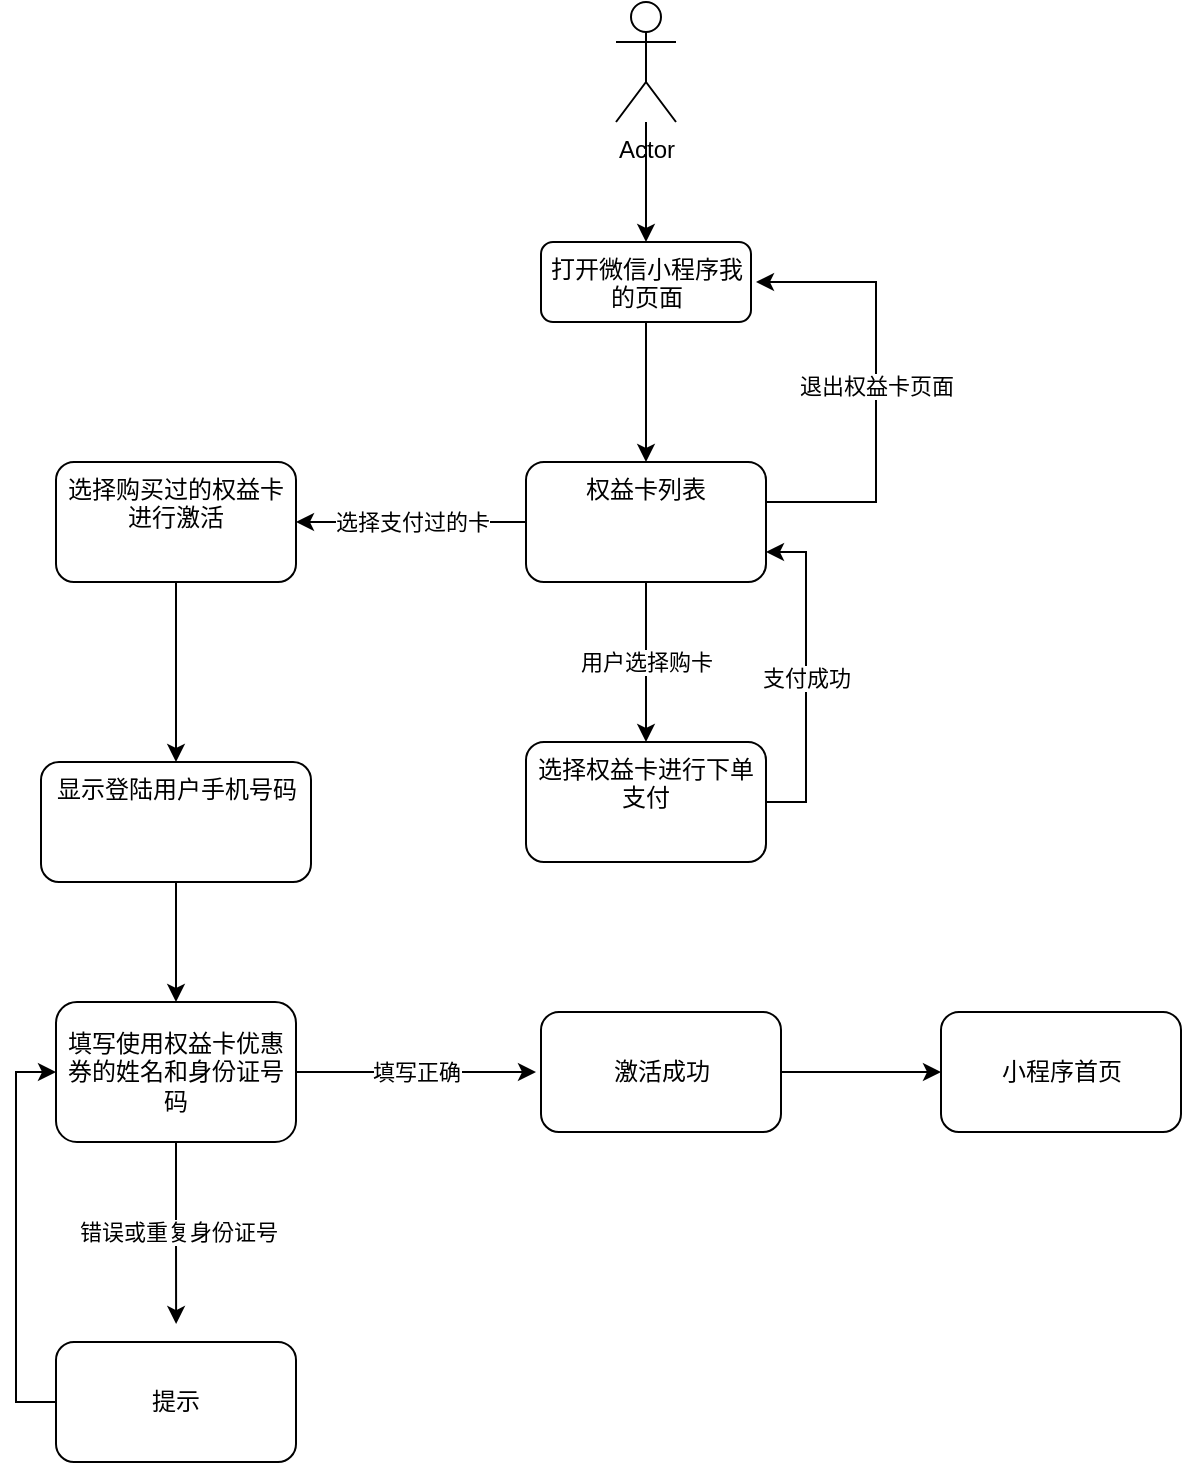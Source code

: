 <mxfile version="21.1.7" type="github">
  <diagram name="第 1 页" id="4XB7JFKkOnBG5gGi_P8B">
    <mxGraphModel dx="1416" dy="735" grid="1" gridSize="10" guides="1" tooltips="1" connect="1" arrows="1" fold="1" page="1" pageScale="1" pageWidth="827" pageHeight="1169" math="0" shadow="0">
      <root>
        <mxCell id="0" />
        <mxCell id="1" parent="0" />
        <mxCell id="mW4Ink5AOVUGKcEt3jjE-3" value="" style="edgeStyle=orthogonalEdgeStyle;rounded=0;orthogonalLoop=1;jettySize=auto;html=1;" edge="1" parent="1" source="mW4Ink5AOVUGKcEt3jjE-1" target="mW4Ink5AOVUGKcEt3jjE-2">
          <mxGeometry relative="1" as="geometry" />
        </mxCell>
        <mxCell id="mW4Ink5AOVUGKcEt3jjE-1" value="Actor" style="shape=umlActor;verticalLabelPosition=bottom;verticalAlign=top;html=1;outlineConnect=0;" vertex="1" parent="1">
          <mxGeometry x="370" y="30" width="30" height="60" as="geometry" />
        </mxCell>
        <mxCell id="mW4Ink5AOVUGKcEt3jjE-5" value="" style="edgeStyle=orthogonalEdgeStyle;rounded=0;orthogonalLoop=1;jettySize=auto;html=1;" edge="1" parent="1" source="mW4Ink5AOVUGKcEt3jjE-2" target="mW4Ink5AOVUGKcEt3jjE-4">
          <mxGeometry relative="1" as="geometry" />
        </mxCell>
        <mxCell id="mW4Ink5AOVUGKcEt3jjE-2" value="打开微信小程序我的页面" style="rounded=1;whiteSpace=wrap;html=1;verticalAlign=top;" vertex="1" parent="1">
          <mxGeometry x="332.5" y="150" width="105" height="40" as="geometry" />
        </mxCell>
        <mxCell id="mW4Ink5AOVUGKcEt3jjE-7" value="用户选择购卡" style="edgeStyle=orthogonalEdgeStyle;rounded=0;orthogonalLoop=1;jettySize=auto;html=1;" edge="1" parent="1" source="mW4Ink5AOVUGKcEt3jjE-4" target="mW4Ink5AOVUGKcEt3jjE-6">
          <mxGeometry relative="1" as="geometry" />
        </mxCell>
        <mxCell id="mW4Ink5AOVUGKcEt3jjE-11" value="选择支付过的卡" style="edgeStyle=orthogonalEdgeStyle;rounded=0;orthogonalLoop=1;jettySize=auto;html=1;" edge="1" parent="1" source="mW4Ink5AOVUGKcEt3jjE-4" target="mW4Ink5AOVUGKcEt3jjE-10">
          <mxGeometry relative="1" as="geometry" />
        </mxCell>
        <mxCell id="mW4Ink5AOVUGKcEt3jjE-32" value="退出权益卡页面" style="edgeStyle=orthogonalEdgeStyle;rounded=0;orthogonalLoop=1;jettySize=auto;html=1;" edge="1" parent="1" source="mW4Ink5AOVUGKcEt3jjE-4">
          <mxGeometry x="0.004" relative="1" as="geometry">
            <mxPoint x="440" y="170" as="targetPoint" />
            <Array as="points">
              <mxPoint x="500" y="280" />
              <mxPoint x="500" y="170" />
            </Array>
            <mxPoint as="offset" />
          </mxGeometry>
        </mxCell>
        <mxCell id="mW4Ink5AOVUGKcEt3jjE-4" value="权益卡列表" style="whiteSpace=wrap;html=1;verticalAlign=top;rounded=1;" vertex="1" parent="1">
          <mxGeometry x="325" y="260" width="120" height="60" as="geometry" />
        </mxCell>
        <mxCell id="mW4Ink5AOVUGKcEt3jjE-16" value="支付成功" style="edgeStyle=orthogonalEdgeStyle;rounded=0;orthogonalLoop=1;jettySize=auto;html=1;entryX=1;entryY=0.75;entryDx=0;entryDy=0;" edge="1" parent="1" source="mW4Ink5AOVUGKcEt3jjE-6" target="mW4Ink5AOVUGKcEt3jjE-4">
          <mxGeometry relative="1" as="geometry">
            <Array as="points">
              <mxPoint x="465" y="430" />
              <mxPoint x="465" y="305" />
            </Array>
          </mxGeometry>
        </mxCell>
        <mxCell id="mW4Ink5AOVUGKcEt3jjE-6" value="选择权益卡进行下单支付" style="whiteSpace=wrap;html=1;verticalAlign=top;rounded=1;" vertex="1" parent="1">
          <mxGeometry x="325" y="400" width="120" height="60" as="geometry" />
        </mxCell>
        <mxCell id="mW4Ink5AOVUGKcEt3jjE-13" value="" style="edgeStyle=orthogonalEdgeStyle;rounded=0;orthogonalLoop=1;jettySize=auto;html=1;" edge="1" parent="1" source="mW4Ink5AOVUGKcEt3jjE-10" target="mW4Ink5AOVUGKcEt3jjE-12">
          <mxGeometry relative="1" as="geometry" />
        </mxCell>
        <mxCell id="mW4Ink5AOVUGKcEt3jjE-10" value="选择购买过的权益卡进行激活" style="whiteSpace=wrap;html=1;verticalAlign=top;rounded=1;" vertex="1" parent="1">
          <mxGeometry x="90" y="260" width="120" height="60" as="geometry" />
        </mxCell>
        <mxCell id="mW4Ink5AOVUGKcEt3jjE-24" style="edgeStyle=orthogonalEdgeStyle;rounded=0;orthogonalLoop=1;jettySize=auto;html=1;entryX=0.5;entryY=0;entryDx=0;entryDy=0;" edge="1" parent="1" source="mW4Ink5AOVUGKcEt3jjE-12" target="mW4Ink5AOVUGKcEt3jjE-23">
          <mxGeometry relative="1" as="geometry" />
        </mxCell>
        <mxCell id="mW4Ink5AOVUGKcEt3jjE-12" value="显示登陆用户手机号码" style="whiteSpace=wrap;html=1;verticalAlign=top;rounded=1;" vertex="1" parent="1">
          <mxGeometry x="82.5" y="410" width="135" height="60" as="geometry" />
        </mxCell>
        <mxCell id="mW4Ink5AOVUGKcEt3jjE-31" value="" style="edgeStyle=orthogonalEdgeStyle;rounded=0;orthogonalLoop=1;jettySize=auto;html=1;" edge="1" parent="1" source="mW4Ink5AOVUGKcEt3jjE-21" target="mW4Ink5AOVUGKcEt3jjE-30">
          <mxGeometry relative="1" as="geometry" />
        </mxCell>
        <mxCell id="mW4Ink5AOVUGKcEt3jjE-21" value="激活成功" style="rounded=1;whiteSpace=wrap;html=1;" vertex="1" parent="1">
          <mxGeometry x="332.5" y="535" width="120" height="60" as="geometry" />
        </mxCell>
        <mxCell id="mW4Ink5AOVUGKcEt3jjE-25" value="错误或重复身份证号" style="edgeStyle=orthogonalEdgeStyle;rounded=0;orthogonalLoop=1;jettySize=auto;html=1;entryX=0.438;entryY=0.017;entryDx=0;entryDy=0;entryPerimeter=0;" edge="1" parent="1" source="mW4Ink5AOVUGKcEt3jjE-23">
          <mxGeometry relative="1" as="geometry">
            <mxPoint x="150.06" y="691.02" as="targetPoint" />
          </mxGeometry>
        </mxCell>
        <mxCell id="mW4Ink5AOVUGKcEt3jjE-29" value="填写正确" style="edgeStyle=orthogonalEdgeStyle;rounded=0;orthogonalLoop=1;jettySize=auto;html=1;" edge="1" parent="1">
          <mxGeometry relative="1" as="geometry">
            <mxPoint x="330" y="565" as="targetPoint" />
            <mxPoint x="210" y="565" as="sourcePoint" />
            <mxPoint as="offset" />
          </mxGeometry>
        </mxCell>
        <mxCell id="mW4Ink5AOVUGKcEt3jjE-23" value="填写使用权益卡优惠券的姓名和身份证号码" style="rounded=1;whiteSpace=wrap;html=1;" vertex="1" parent="1">
          <mxGeometry x="90" y="530" width="120" height="70" as="geometry" />
        </mxCell>
        <mxCell id="mW4Ink5AOVUGKcEt3jjE-28" style="edgeStyle=orthogonalEdgeStyle;rounded=0;orthogonalLoop=1;jettySize=auto;html=1;entryX=0;entryY=0.5;entryDx=0;entryDy=0;" edge="1" parent="1" source="mW4Ink5AOVUGKcEt3jjE-27" target="mW4Ink5AOVUGKcEt3jjE-23">
          <mxGeometry relative="1" as="geometry">
            <Array as="points">
              <mxPoint x="70" y="730" />
              <mxPoint x="70" y="565" />
            </Array>
          </mxGeometry>
        </mxCell>
        <mxCell id="mW4Ink5AOVUGKcEt3jjE-27" value="提示" style="rounded=1;whiteSpace=wrap;html=1;" vertex="1" parent="1">
          <mxGeometry x="90" y="700" width="120" height="60" as="geometry" />
        </mxCell>
        <mxCell id="mW4Ink5AOVUGKcEt3jjE-30" value="小程序首页" style="whiteSpace=wrap;html=1;rounded=1;" vertex="1" parent="1">
          <mxGeometry x="532.5" y="535" width="120" height="60" as="geometry" />
        </mxCell>
      </root>
    </mxGraphModel>
  </diagram>
</mxfile>
